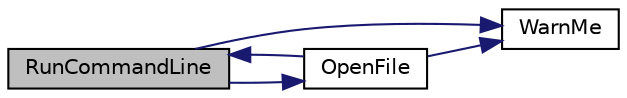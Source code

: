 digraph "RunCommandLine"
{
  edge [fontname="Helvetica",fontsize="10",labelfontname="Helvetica",labelfontsize="10"];
  node [fontname="Helvetica",fontsize="10",shape=record];
  rankdir="LR";
  Node21 [label="RunCommandLine",height=0.2,width=0.4,color="black", fillcolor="grey75", style="filled", fontcolor="black"];
  Node21 -> Node22 [color="midnightblue",fontsize="10",style="solid",fontname="Helvetica"];
  Node22 [label="WarnMe",height=0.2,width=0.4,color="black", fillcolor="white", style="filled",URL="$classUtils_1_1Utils.html#a3968e6556f205af6b70f8e1d207eb56b"];
  Node21 -> Node23 [color="midnightblue",fontsize="10",style="solid",fontname="Helvetica"];
  Node23 [label="OpenFile",height=0.2,width=0.4,color="black", fillcolor="white", style="filled",URL="$classUtils_1_1Utils.html#a31128e7bea0186654a573cf4da28af6d"];
  Node23 -> Node21 [color="midnightblue",fontsize="10",style="solid",fontname="Helvetica"];
  Node23 -> Node22 [color="midnightblue",fontsize="10",style="solid",fontname="Helvetica"];
}
